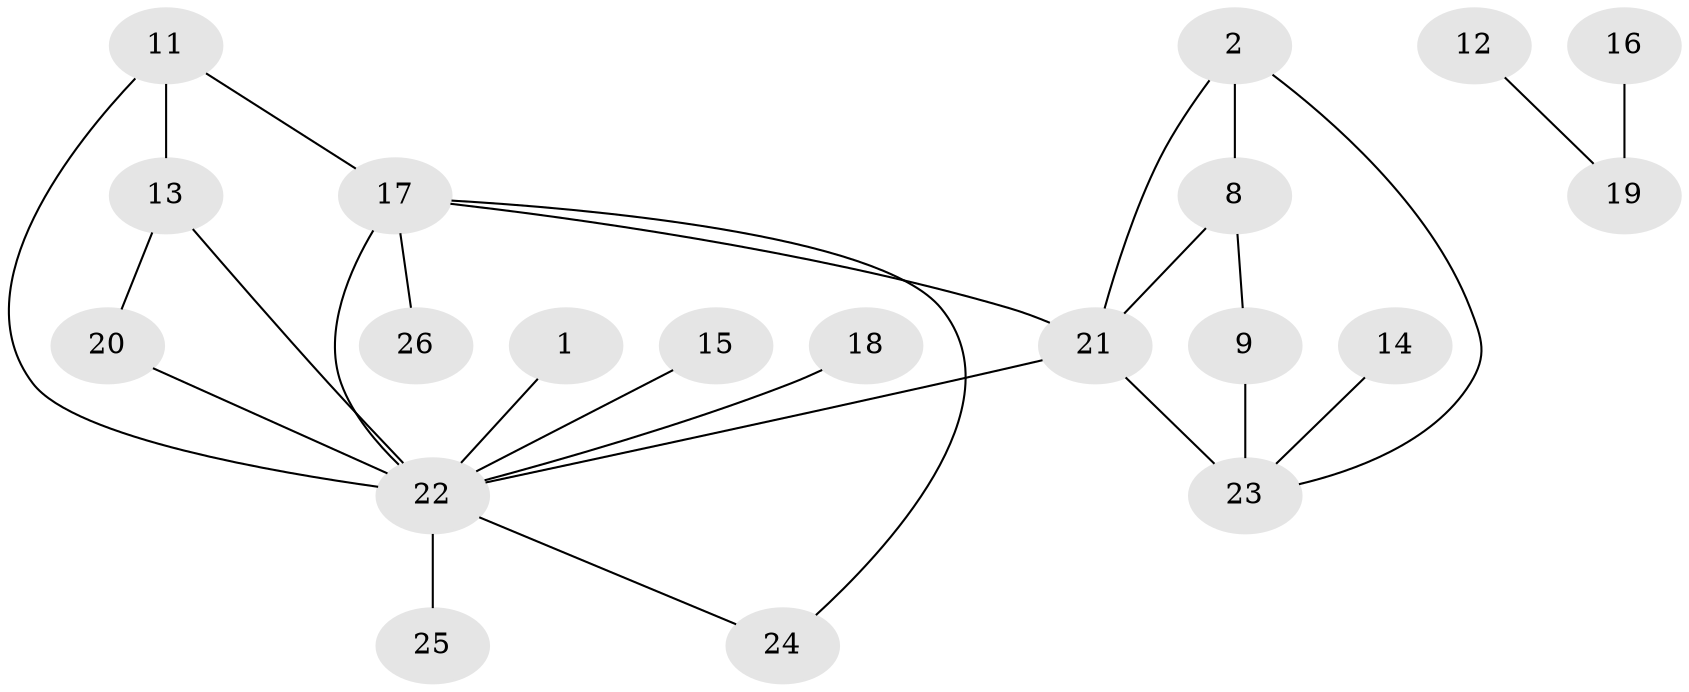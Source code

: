 // original degree distribution, {1: 0.25, 2: 0.3269230769230769, 4: 0.1346153846153846, 3: 0.1346153846153846, 0: 0.09615384615384616, 6: 0.019230769230769232, 5: 0.038461538461538464}
// Generated by graph-tools (version 1.1) at 2025/25/03/09/25 03:25:19]
// undirected, 20 vertices, 26 edges
graph export_dot {
graph [start="1"]
  node [color=gray90,style=filled];
  1;
  2;
  8;
  9;
  11;
  12;
  13;
  14;
  15;
  16;
  17;
  18;
  19;
  20;
  21;
  22;
  23;
  24;
  25;
  26;
  1 -- 22 [weight=1.0];
  2 -- 8 [weight=1.0];
  2 -- 21 [weight=1.0];
  2 -- 23 [weight=1.0];
  8 -- 9 [weight=1.0];
  8 -- 21 [weight=1.0];
  9 -- 23 [weight=1.0];
  11 -- 13 [weight=1.0];
  11 -- 17 [weight=1.0];
  11 -- 22 [weight=1.0];
  12 -- 19 [weight=1.0];
  13 -- 20 [weight=1.0];
  13 -- 22 [weight=1.0];
  14 -- 23 [weight=1.0];
  15 -- 22 [weight=1.0];
  16 -- 19 [weight=2.0];
  17 -- 21 [weight=1.0];
  17 -- 22 [weight=2.0];
  17 -- 24 [weight=1.0];
  17 -- 26 [weight=1.0];
  18 -- 22 [weight=1.0];
  20 -- 22 [weight=1.0];
  21 -- 22 [weight=1.0];
  21 -- 23 [weight=2.0];
  22 -- 24 [weight=1.0];
  22 -- 25 [weight=2.0];
}
